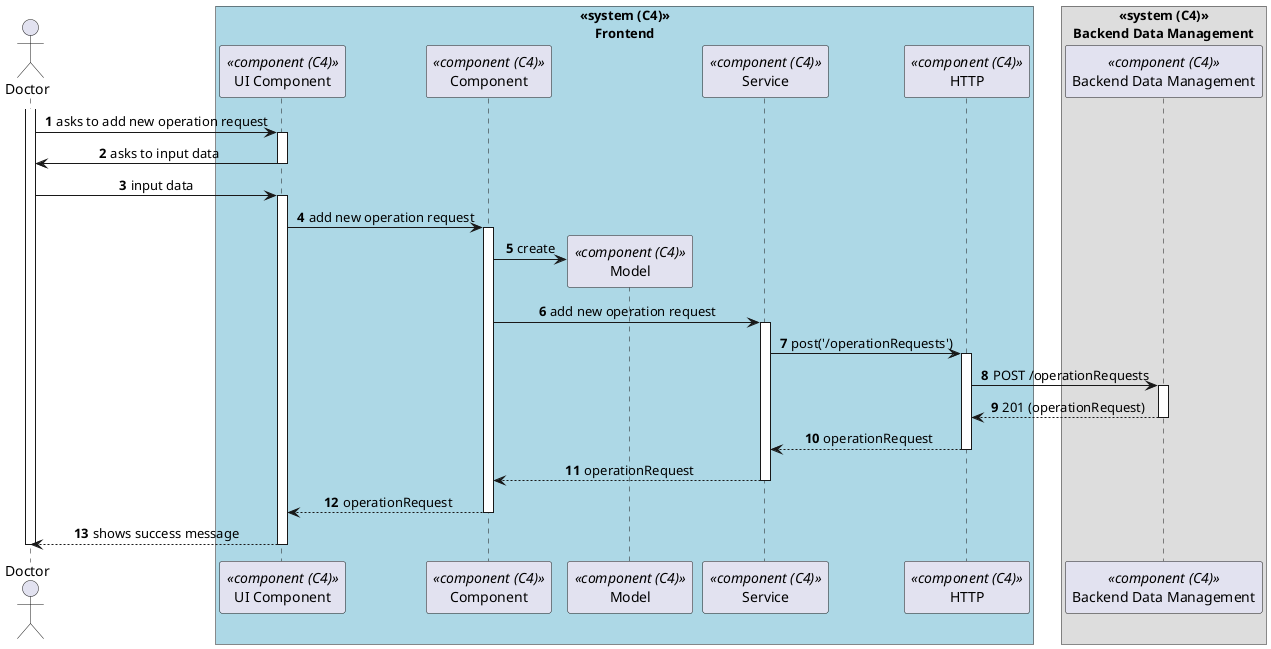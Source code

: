 @startuml process-view
autonumber
skinparam DefaultTextAlignment center
actor Doctor as "Doctor"
box "<<system (C4)>>\nFrontend"#LightBlue
    participant ComponentUI as "UI Component" <<component (C4)>>
    participant Component as "Component" <<component (C4)>>
    participant Model as "Model" <<component (C4)>>
    participant Service as "Service" <<component (C4)>>
    participant HTTP as "HTTP" <<component (C4)>>
end box

box "<<system (C4)>>\nBackend Data Management"
  participant BackendDataManagement as "Backend Data Management" <<component (C4)>>
end box

activate Doctor

    Doctor -> ComponentUI : asks to add new operation request
    activate ComponentUI

        ComponentUI -> Doctor : asks to input data

    deactivate ComponentUI

    Doctor -> ComponentUI : input data
    
    activate ComponentUI
    
        ComponentUI -> Component : add new operation request
        activate Component

            Component -> Model** : create
            
            Component -> Service : add new operation request
            activate Service

                Service -> HTTP : post('/operationRequests')

                activate HTTP
                    HTTP -> BackendDataManagement : POST /operationRequests

                    activate BackendDataManagement

                        BackendDataManagement --> HTTP : 201 (operationRequest)

                    deactivate BackendDataManagement

                    HTTP --> Service : operationRequest

                deactivate HTTP

                Service --> Component : operationRequest
            deactivate Service

            Component --> ComponentUI : operationRequest
        deactivate Component

    Doctor <-- ComponentUI : shows success message
    deactivate ComponentUI

deactivate Doctor

@enduml